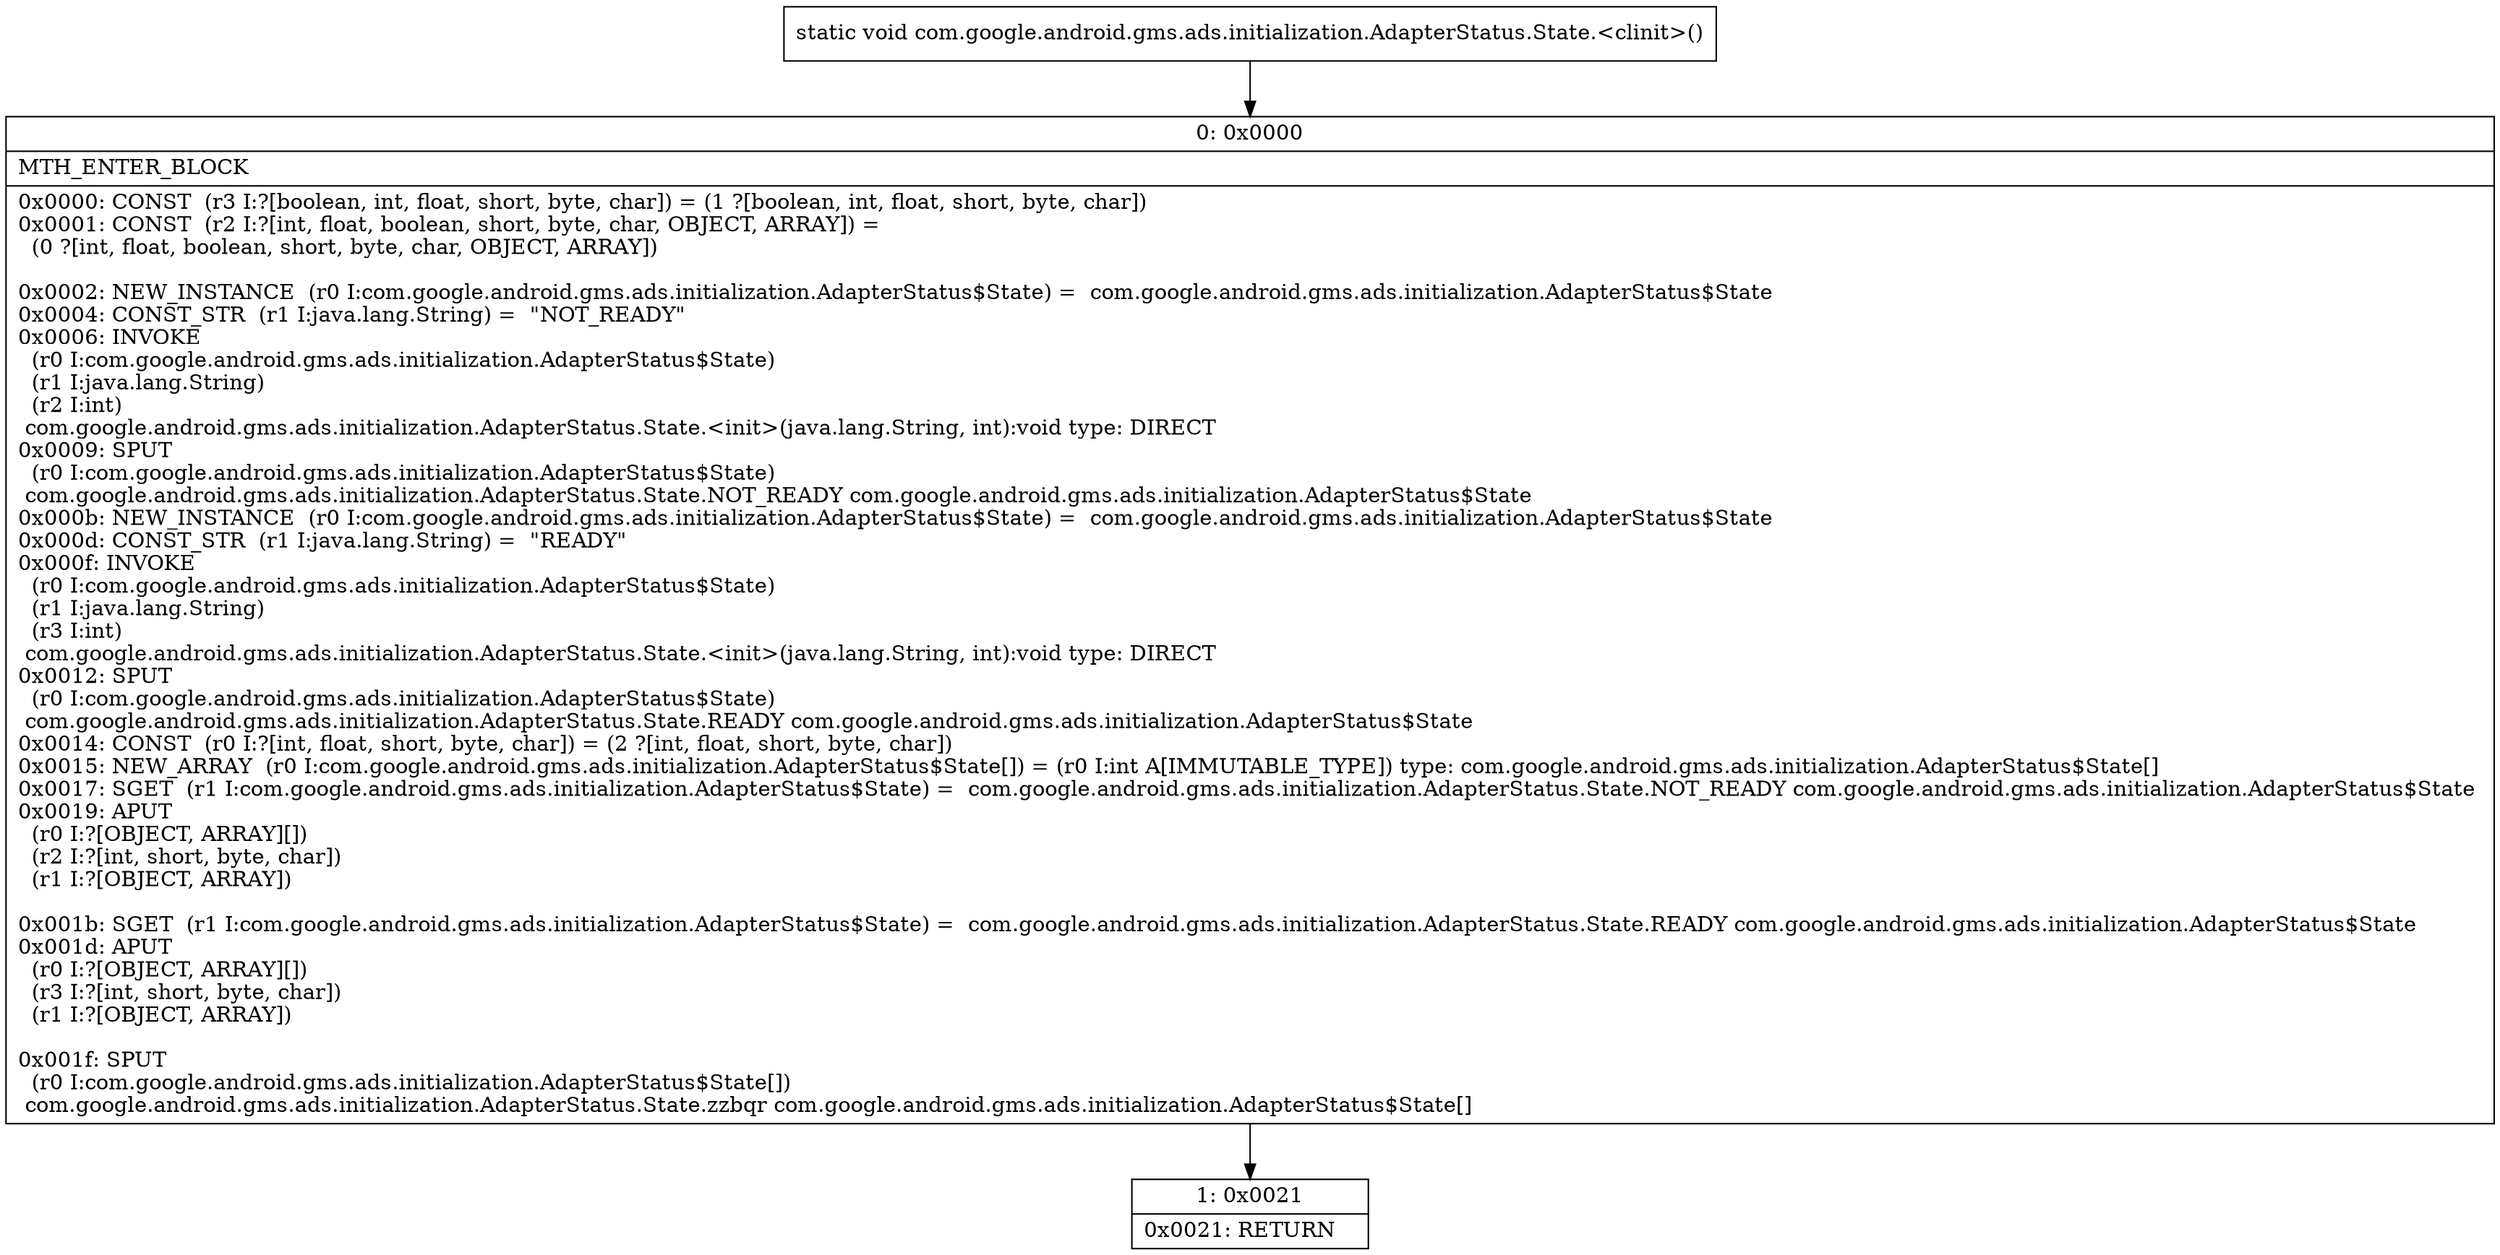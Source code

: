 digraph "CFG forcom.google.android.gms.ads.initialization.AdapterStatus.State.\<clinit\>()V" {
Node_0 [shape=record,label="{0\:\ 0x0000|MTH_ENTER_BLOCK\l|0x0000: CONST  (r3 I:?[boolean, int, float, short, byte, char]) = (1 ?[boolean, int, float, short, byte, char]) \l0x0001: CONST  (r2 I:?[int, float, boolean, short, byte, char, OBJECT, ARRAY]) = \l  (0 ?[int, float, boolean, short, byte, char, OBJECT, ARRAY])\l \l0x0002: NEW_INSTANCE  (r0 I:com.google.android.gms.ads.initialization.AdapterStatus$State) =  com.google.android.gms.ads.initialization.AdapterStatus$State \l0x0004: CONST_STR  (r1 I:java.lang.String) =  \"NOT_READY\" \l0x0006: INVOKE  \l  (r0 I:com.google.android.gms.ads.initialization.AdapterStatus$State)\l  (r1 I:java.lang.String)\l  (r2 I:int)\l com.google.android.gms.ads.initialization.AdapterStatus.State.\<init\>(java.lang.String, int):void type: DIRECT \l0x0009: SPUT  \l  (r0 I:com.google.android.gms.ads.initialization.AdapterStatus$State)\l com.google.android.gms.ads.initialization.AdapterStatus.State.NOT_READY com.google.android.gms.ads.initialization.AdapterStatus$State \l0x000b: NEW_INSTANCE  (r0 I:com.google.android.gms.ads.initialization.AdapterStatus$State) =  com.google.android.gms.ads.initialization.AdapterStatus$State \l0x000d: CONST_STR  (r1 I:java.lang.String) =  \"READY\" \l0x000f: INVOKE  \l  (r0 I:com.google.android.gms.ads.initialization.AdapterStatus$State)\l  (r1 I:java.lang.String)\l  (r3 I:int)\l com.google.android.gms.ads.initialization.AdapterStatus.State.\<init\>(java.lang.String, int):void type: DIRECT \l0x0012: SPUT  \l  (r0 I:com.google.android.gms.ads.initialization.AdapterStatus$State)\l com.google.android.gms.ads.initialization.AdapterStatus.State.READY com.google.android.gms.ads.initialization.AdapterStatus$State \l0x0014: CONST  (r0 I:?[int, float, short, byte, char]) = (2 ?[int, float, short, byte, char]) \l0x0015: NEW_ARRAY  (r0 I:com.google.android.gms.ads.initialization.AdapterStatus$State[]) = (r0 I:int A[IMMUTABLE_TYPE]) type: com.google.android.gms.ads.initialization.AdapterStatus$State[] \l0x0017: SGET  (r1 I:com.google.android.gms.ads.initialization.AdapterStatus$State) =  com.google.android.gms.ads.initialization.AdapterStatus.State.NOT_READY com.google.android.gms.ads.initialization.AdapterStatus$State \l0x0019: APUT  \l  (r0 I:?[OBJECT, ARRAY][])\l  (r2 I:?[int, short, byte, char])\l  (r1 I:?[OBJECT, ARRAY])\l \l0x001b: SGET  (r1 I:com.google.android.gms.ads.initialization.AdapterStatus$State) =  com.google.android.gms.ads.initialization.AdapterStatus.State.READY com.google.android.gms.ads.initialization.AdapterStatus$State \l0x001d: APUT  \l  (r0 I:?[OBJECT, ARRAY][])\l  (r3 I:?[int, short, byte, char])\l  (r1 I:?[OBJECT, ARRAY])\l \l0x001f: SPUT  \l  (r0 I:com.google.android.gms.ads.initialization.AdapterStatus$State[])\l com.google.android.gms.ads.initialization.AdapterStatus.State.zzbqr com.google.android.gms.ads.initialization.AdapterStatus$State[] \l}"];
Node_1 [shape=record,label="{1\:\ 0x0021|0x0021: RETURN   \l}"];
MethodNode[shape=record,label="{static void com.google.android.gms.ads.initialization.AdapterStatus.State.\<clinit\>() }"];
MethodNode -> Node_0;
Node_0 -> Node_1;
}

